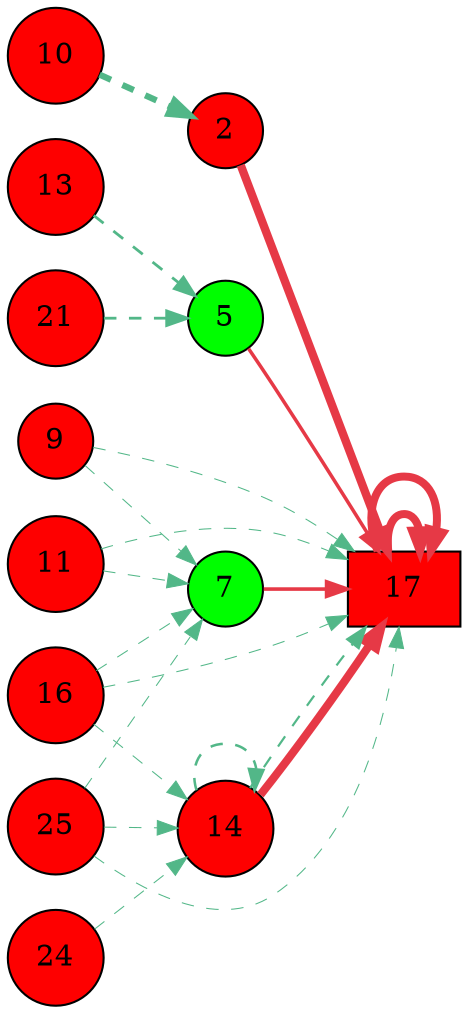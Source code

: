digraph G{
rankdir=LR;
2 [style=filled, shape=circle, fillcolor="#fe0000", label="2"];
5 [style=filled, shape=circle, fillcolor="#00fe00", label="5"];
7 [style=filled, shape=circle, fillcolor="#00fe00", label="7"];
9 [style=filled, shape=circle, fillcolor="#fe0000", label="9"];
10 [style=filled, shape=circle, fillcolor="#fe0000", label="10"];
11 [style=filled, shape=circle, fillcolor="#fe0000", label="11"];
13 [style=filled, shape=circle, fillcolor="#fe0000", label="13"];
14 [style=filled, shape=circle, fillcolor="#fe0000", label="14"];
16 [style=filled, shape=circle, fillcolor="#fe0000", label="16"];
17 [style=filled, shape=box, fillcolor="#fe0000", label="17"];
21 [style=filled, shape=circle, fillcolor="#fe0000", label="21"];
24 [style=filled, shape=circle, fillcolor="#fe0000", label="24"];
25 [style=filled, shape=circle, fillcolor="#fe0000", label="25"];
2 -> 17 [color="#e63946",penwidth=4.00];
14 -> 17 [color="#e63946",penwidth=3.93];
17 -> 17 [color="#e63946",penwidth=3.83];
17 -> 17 [color="#e63946",penwidth=3.83];
7 -> 17 [color="#e63946",penwidth=1.71];
5 -> 17 [color="#e63946",penwidth=1.69];
10 -> 2 [color="#52b788",style=dashed,penwidth=3.00];
13 -> 5 [color="#52b788",style=dashed,penwidth=1.34];
21 -> 5 [color="#52b788",style=dashed,penwidth=1.34];
25 -> 7 [color="#52b788",style=dashed,penwidth=0.50];
9 -> 7 [color="#52b788",style=dashed,penwidth=0.50];
11 -> 7 [color="#52b788",style=dashed,penwidth=0.50];
16 -> 7 [color="#52b788",style=dashed,penwidth=0.50];
14 -> 14 [color="#52b788",style=dashed,penwidth=1.22];
25 -> 14 [color="#52b788",style=dashed,penwidth=0.50];
16 -> 14 [color="#52b788",style=dashed,penwidth=0.50];
24 -> 14 [color="#52b788",style=dashed,penwidth=0.50];
14 -> 17 [color="#52b788",style=dashed,penwidth=1.05];
25 -> 17 [color="#52b788",style=dashed,penwidth=0.50];
9 -> 17 [color="#52b788",style=dashed,penwidth=0.50];
11 -> 17 [color="#52b788",style=dashed,penwidth=0.50];
16 -> 17 [color="#52b788",style=dashed,penwidth=0.50];
}